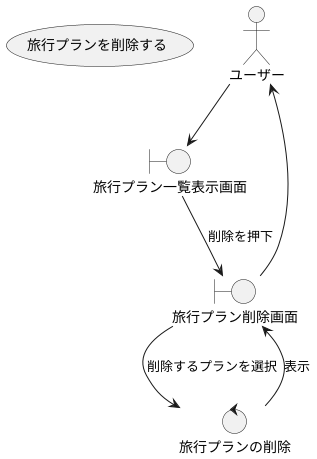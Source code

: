 @startuml

usecase 旅行プランを削除する

actor ユーザー

boundary 旅行プラン一覧表示画面
boundary 旅行プラン削除画面

control 旅行プランの削除

ユーザー --> 旅行プラン一覧表示画面
旅行プラン一覧表示画面 --> 旅行プラン削除画面 : 削除を押下
旅行プラン削除画面 --> 旅行プランの削除 : 削除するプランを選択
旅行プランの削除 --> 旅行プラン削除画面 : 表示
旅行プラン削除画面 --> ユーザー
@enduml
